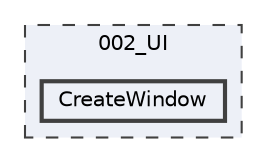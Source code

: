 digraph "002_UI/CreateWindow"
{
 // LATEX_PDF_SIZE
  bgcolor="transparent";
  edge [fontname=Helvetica,fontsize=10,labelfontname=Helvetica,labelfontsize=10];
  node [fontname=Helvetica,fontsize=10,shape=box,height=0.2,width=0.4];
  compound=true
  subgraph clusterdir_7c99f2a1ff81663d3f3b54142ef80e6d {
    graph [ bgcolor="#edf0f7", pencolor="grey25", label="002_UI", fontname=Helvetica,fontsize=10 style="filled,dashed", URL="dir_7c99f2a1ff81663d3f3b54142ef80e6d.html",tooltip=""]
  dir_5e10b4d1013854a58e5f22525ab78faf [label="CreateWindow", fillcolor="#edf0f7", color="grey25", style="filled,bold", URL="dir_5e10b4d1013854a58e5f22525ab78faf.html",tooltip=""];
  }
}
